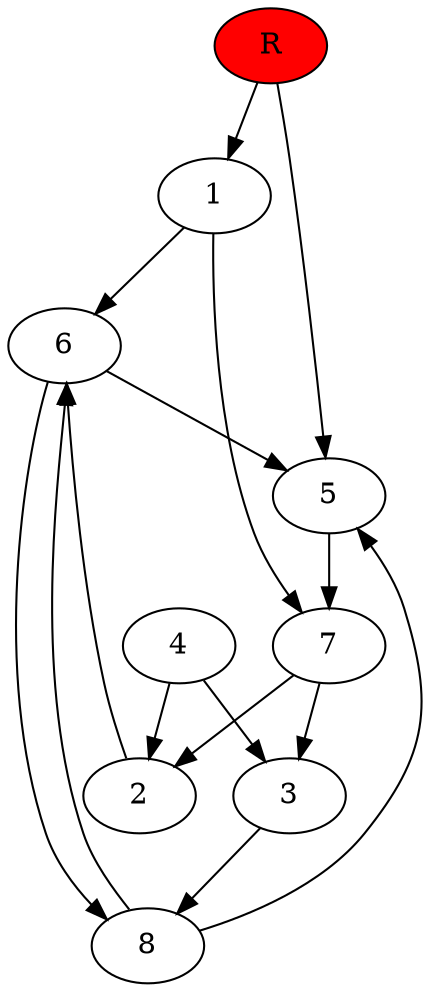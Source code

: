 digraph prb60068 {
	1
	2
	3
	4
	5
	6
	7
	8
	R [fillcolor="#ff0000" style=filled]
	1 -> 6
	1 -> 7
	2 -> 6
	3 -> 8
	4 -> 2
	4 -> 3
	5 -> 7
	6 -> 5
	6 -> 8
	7 -> 2
	7 -> 3
	8 -> 5
	8 -> 6
	R -> 1
	R -> 5
}
